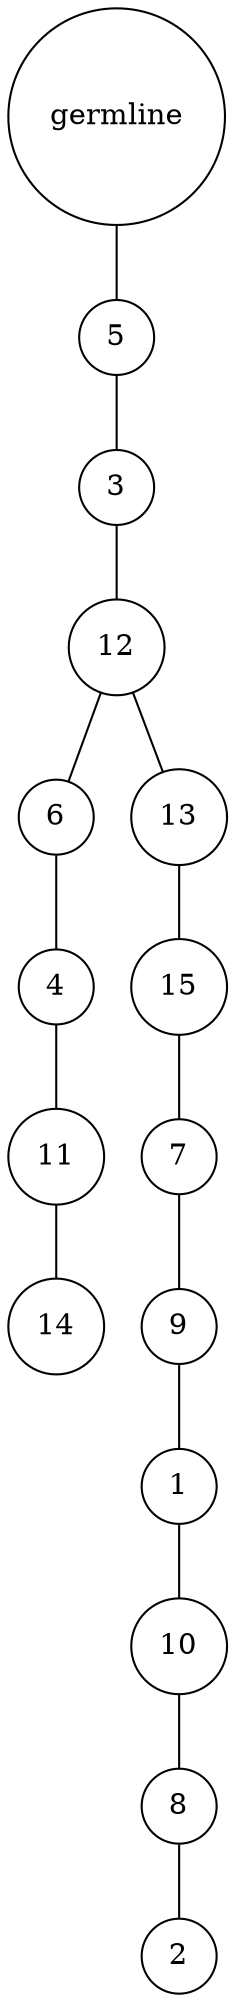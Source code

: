 graph {
	rankdir=UD;
	splines=line;
	node [shape=circle]
	"0x7f65c4347f40" [label="germline"];
	"0x7f65c4347f70" [label="5"];
	"0x7f65c4347f40" -- "0x7f65c4347f70" ;
	"0x7f65c4347fa0" [label="3"];
	"0x7f65c4347f70" -- "0x7f65c4347fa0" ;
	"0x7f65c4347fd0" [label="12"];
	"0x7f65c4347fa0" -- "0x7f65c4347fd0" ;
	"0x7f65eef57040" [label="6"];
	"0x7f65c4347fd0" -- "0x7f65eef57040" ;
	"0x7f65eef57070" [label="4"];
	"0x7f65eef57040" -- "0x7f65eef57070" ;
	"0x7f65eef570a0" [label="11"];
	"0x7f65eef57070" -- "0x7f65eef570a0" ;
	"0x7f65eef570d0" [label="14"];
	"0x7f65eef570a0" -- "0x7f65eef570d0" ;
	"0x7f65eef57100" [label="13"];
	"0x7f65c4347fd0" -- "0x7f65eef57100" ;
	"0x7f65eef57130" [label="15"];
	"0x7f65eef57100" -- "0x7f65eef57130" ;
	"0x7f65eef57160" [label="7"];
	"0x7f65eef57130" -- "0x7f65eef57160" ;
	"0x7f65eef57190" [label="9"];
	"0x7f65eef57160" -- "0x7f65eef57190" ;
	"0x7f65eef571c0" [label="1"];
	"0x7f65eef57190" -- "0x7f65eef571c0" ;
	"0x7f65eef571f0" [label="10"];
	"0x7f65eef571c0" -- "0x7f65eef571f0" ;
	"0x7f65eef57220" [label="8"];
	"0x7f65eef571f0" -- "0x7f65eef57220" ;
	"0x7f65eef57250" [label="2"];
	"0x7f65eef57220" -- "0x7f65eef57250" ;
}
